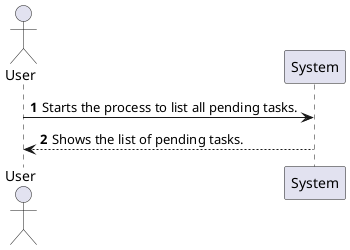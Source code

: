 @startuml

autonumber
actor "User" as CM

CM -> System: Starts the process to list all pending tasks.
CM <-- System: Shows the list of pending tasks.


@enduml
